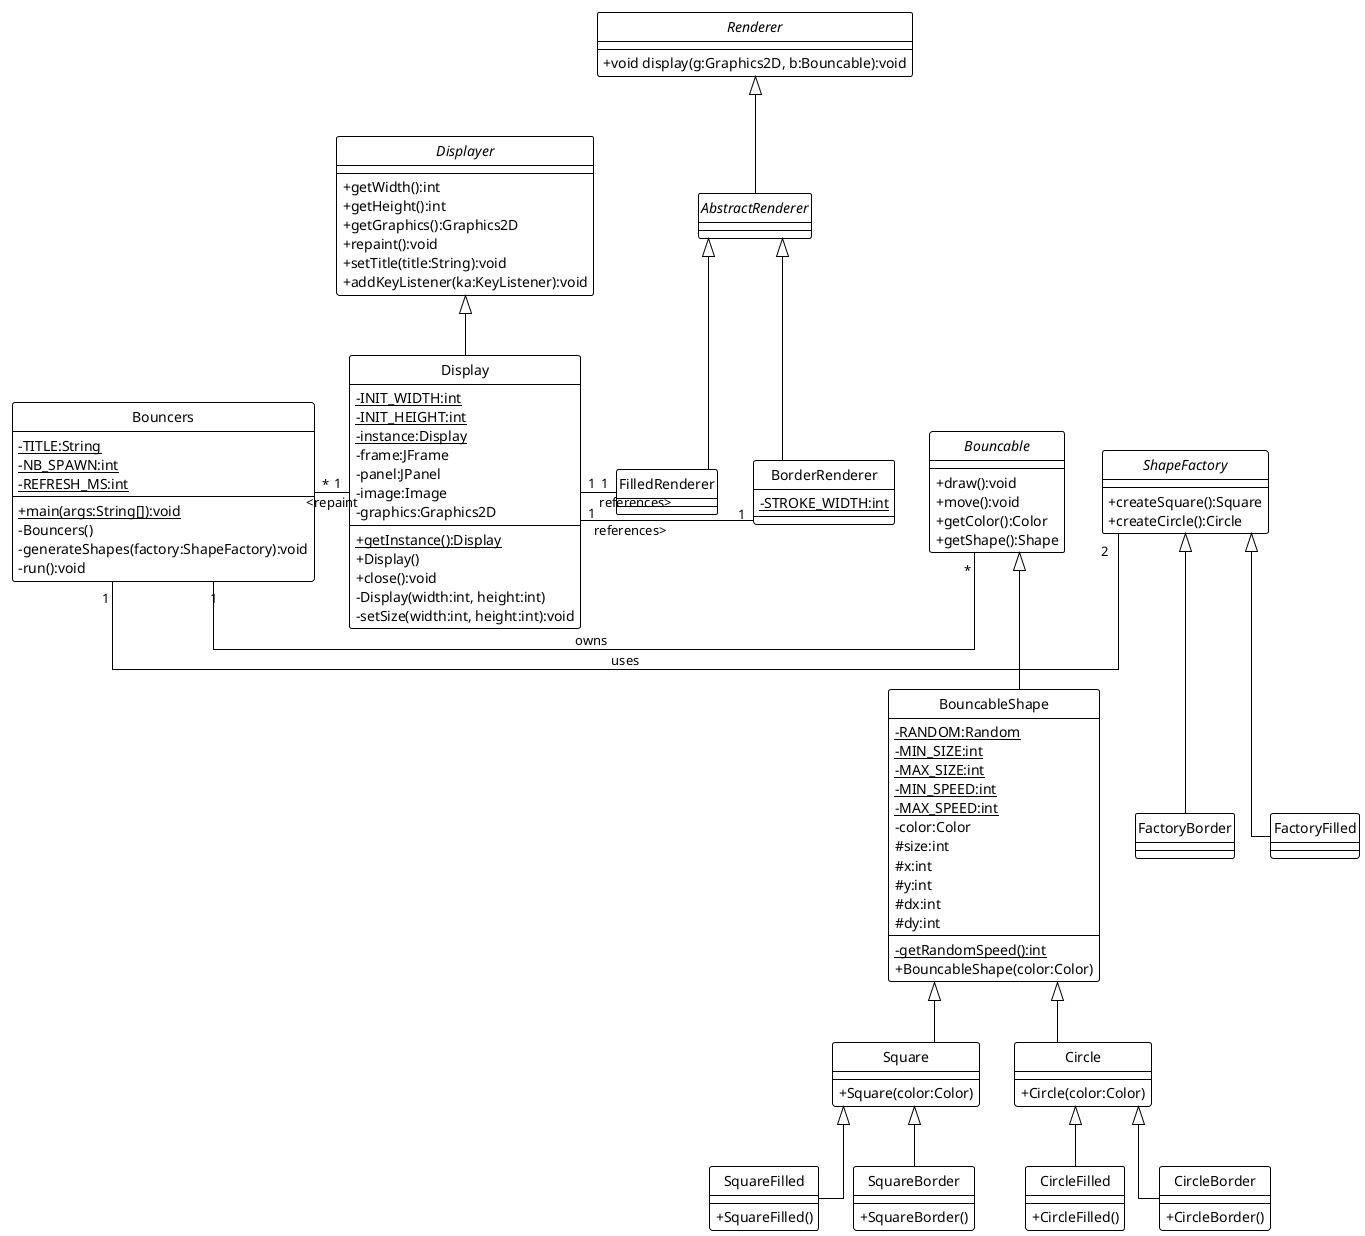@startuml
'https://plantuml.com/class-diagram'
skinparam classAttributeIconSize 0
hide circle

!theme plain
top to bottom direction
skinparam linetype ortho

interface Displayer {
+getWidth():int
+getHeight():int
+getGraphics():Graphics2D
+repaint():void
+setTitle(title:String):void
+addKeyListener(ka:KeyListener):void
}

class Display {
-{static} INIT_WIDTH:int
-{static} INIT_HEIGHT:int
-{static} instance:Display
-frame:JFrame
-panel:JPanel
-image:Image
-graphics:Graphics2D
+{static} getInstance():Display
+Display()
+close():void
-Display(width:int, height:int)
-setSize(width:int, height:int):void
}

interface Renderer {
+void display(g:Graphics2D, b:Bouncable):void
}

abstract class AbstractRenderer

class BorderRenderer {
-{static} STROKE_WIDTH:int
}

class FilledRenderer

class Bouncers {
-{static} TITLE:String
-{static} NB_SPAWN:int
-{static} REFRESH_MS:int
+{static} main(args:String[]):void
-Bouncers()
-generateShapes(factory:ShapeFactory):void
-run():void

}
interface Bouncable {
+draw():void
+move():void
+getColor():Color
+getShape():Shape
}

class BouncableShape {
-{static} RANDOM:Random
-{static} MIN_SIZE:int
-{static} MAX_SIZE:int
-{static} MIN_SPEED:int
-{static} MAX_SPEED:int
-color:Color
#size:int
#x:int
#y:int
#dx:int
#dy:int
-{static} getRandomSpeed():int
+BouncableShape(color:Color)
}

class Square {
+Square(color:Color)
}

class Circle {
+Circle(color:Color)
}

class CircleFilled {
+CircleFilled()
}

class SquareFilled {
+SquareFilled()
}

class CircleBorder {
+CircleBorder()
}

class SquareBorder {
+SquareBorder()
}

interface ShapeFactory {
+createSquare():Square
+createCircle():Circle
}

class FactoryFilled {
}

class FactoryBorder {
}

Display -up-|> Displayer

AbstractRenderer -up-|> Renderer
BorderRenderer -up-|> AbstractRenderer
FilledRenderer -up-|> AbstractRenderer

BouncableShape -up-|> Bouncable

Square -up-|> BouncableShape
Circle -up-|> BouncableShape

CircleFilled -up-|> Circle
CircleBorder -up-|> Circle

SquareFilled -up-|> Square
SquareBorder -up-|> Square

FactoryFilled -up-|> ShapeFactory
FactoryBorder -up-|> ShapeFactory

Bouncers "*" - "1" Display : <repaint
Display "1" - "1" BorderRenderer : references>
Display "1" - "1" FilledRenderer : references>
Bouncers "1" - "2" ShapeFactory : uses
Bouncers "1" - "*" Bouncable : owns

@enduml
